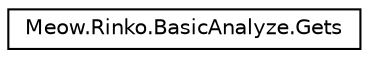 digraph "类继承关系图"
{
 // LATEX_PDF_SIZE
  edge [fontname="Helvetica",fontsize="10",labelfontname="Helvetica",labelfontsize="10"];
  node [fontname="Helvetica",fontsize="10",shape=record];
  rankdir="LR";
  Node0 [label="Meow.Rinko.BasicAnalyze.Gets",height=0.2,width=0.4,color="black", fillcolor="white", style="filled",URL="$class_meow_1_1_rinko_1_1_basic_analyze_1_1_gets.html",tooltip="获取基础处理信息"];
}
